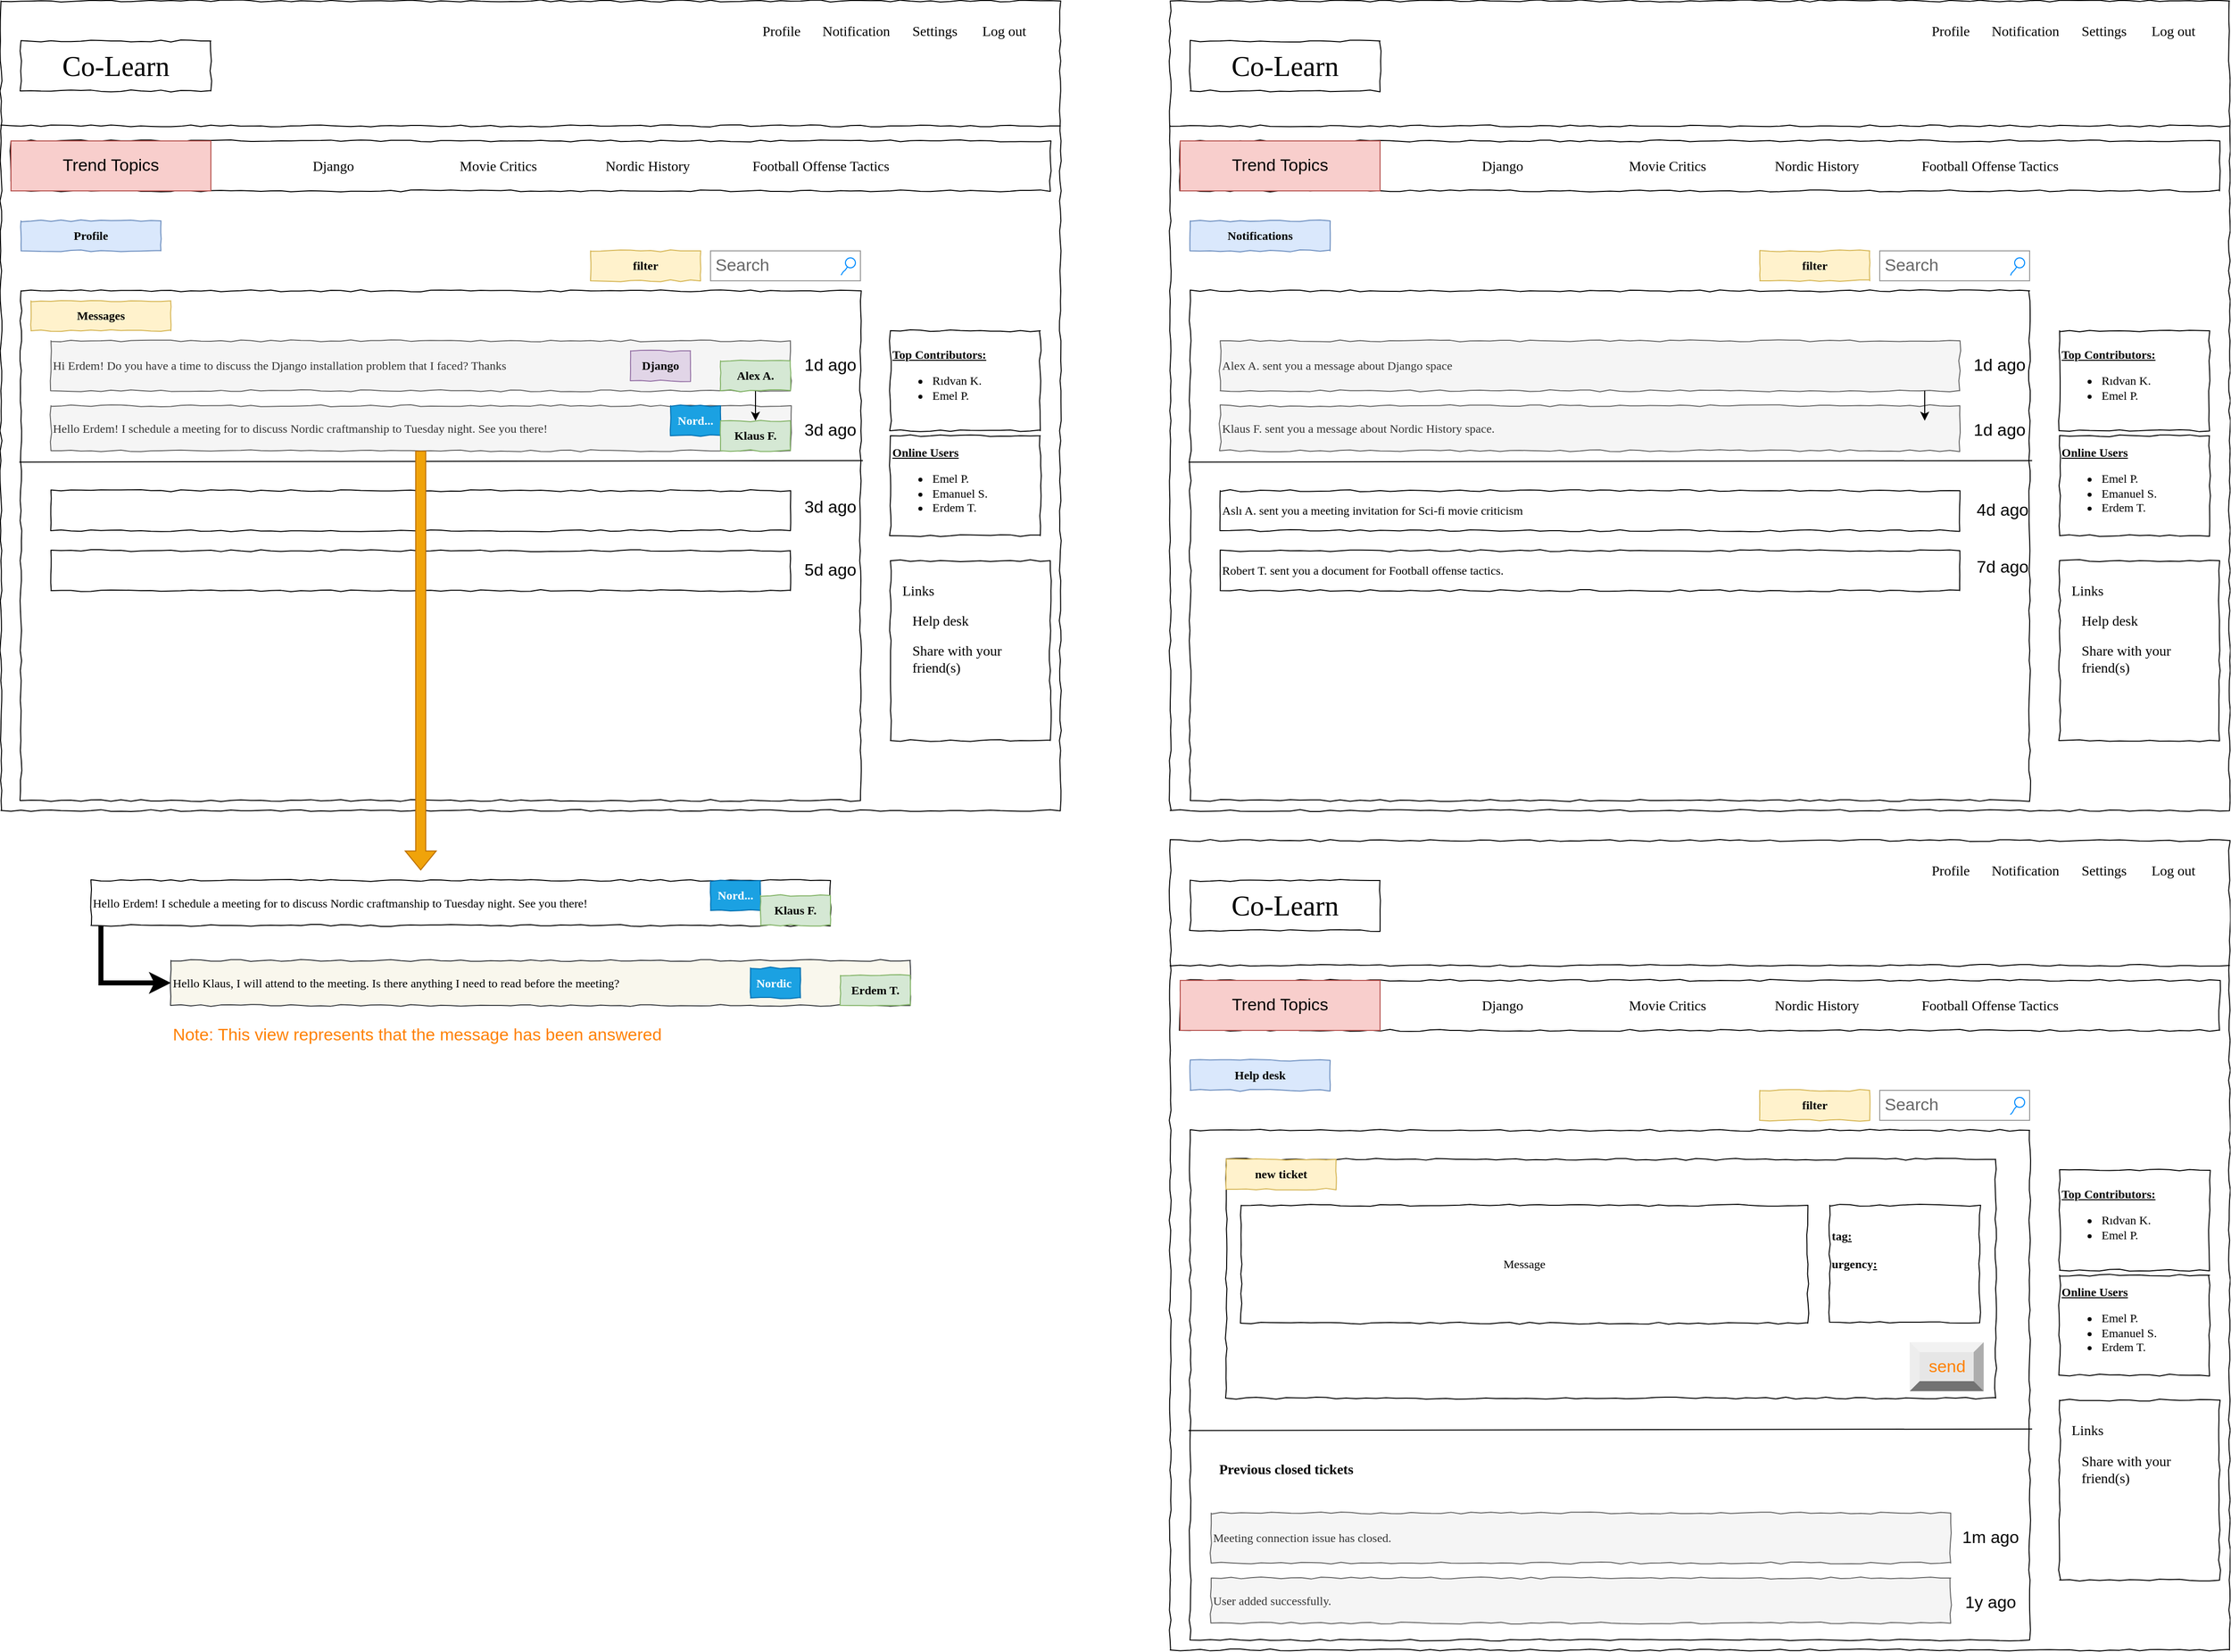 <mxfile version="17.4.0" type="device"><diagram name="Page-1" id="03018318-947c-dd8e-b7a3-06fadd420f32"><mxGraphModel dx="2420" dy="1510" grid="0" gridSize="10" guides="1" tooltips="1" connect="1" arrows="1" fold="1" page="0" pageScale="1" pageWidth="1100" pageHeight="850" background="#ffffff" math="0" shadow="0"><root><mxCell id="0"/><mxCell id="1" parent="0"/><mxCell id="yVCVL5Ii4NJ8LVNLIsEK-77" value="" style="whiteSpace=wrap;html=1;rounded=0;shadow=0;labelBackgroundColor=none;strokeColor=#000000;strokeWidth=1;fillColor=none;fontFamily=Verdana;fontSize=12;fontColor=#000000;align=center;comic=1;" vertex="1" parent="1"><mxGeometry x="1190" y="860" width="1060" height="810" as="geometry"/></mxCell><mxCell id="yVCVL5Ii4NJ8LVNLIsEK-90" value="&lt;div style=&quot;text-align: justify&quot;&gt;&lt;br&gt;&lt;/div&gt;" style="whiteSpace=wrap;html=1;rounded=0;shadow=0;labelBackgroundColor=none;strokeWidth=1;fillColor=none;fontFamily=Verdana;fontSize=12;align=center;verticalAlign=top;spacing=10;comic=1;" vertex="1" parent="1"><mxGeometry x="1210" y="1150" width="840" height="510" as="geometry"/></mxCell><mxCell id="yVCVL5Ii4NJ8LVNLIsEK-111" value="" style="whiteSpace=wrap;html=1;rounded=0;shadow=0;labelBackgroundColor=none;strokeWidth=1;fillColor=none;fontFamily=Verdana;fontSize=12;align=center;comic=1;" vertex="1" parent="1"><mxGeometry x="1246" y="1179" width="770" height="239" as="geometry"/></mxCell><mxCell id="677b7b8949515195-1" value="" style="whiteSpace=wrap;html=1;rounded=0;shadow=0;labelBackgroundColor=none;strokeColor=#000000;strokeWidth=1;fillColor=none;fontFamily=Verdana;fontSize=12;fontColor=#000000;align=center;comic=1;" parent="1" vertex="1"><mxGeometry x="20" y="20" width="1060" height="810" as="geometry"/></mxCell><mxCell id="677b7b8949515195-2" value="Co-Learn" style="whiteSpace=wrap;html=1;rounded=0;shadow=0;labelBackgroundColor=none;strokeWidth=1;fontFamily=Verdana;fontSize=28;align=center;comic=1;" parent="1" vertex="1"><mxGeometry x="40" y="60" width="190" height="50" as="geometry"/></mxCell><mxCell id="677b7b8949515195-3" value="Search" style="strokeWidth=1;shadow=0;dashed=0;align=center;html=1;shape=mxgraph.mockup.forms.searchBox;strokeColor=#999999;mainText=;strokeColor2=#008cff;fontColor=#666666;fontSize=17;align=left;spacingLeft=3;rounded=0;labelBackgroundColor=none;comic=1;" parent="1" vertex="1"><mxGeometry x="730" y="270" width="150" height="30" as="geometry"/></mxCell><mxCell id="677b7b8949515195-4" value="Profile" style="text;html=1;points=[];align=left;verticalAlign=top;spacingTop=-4;fontSize=14;fontFamily=Verdana" parent="1" vertex="1"><mxGeometry x="780" y="40" width="60" height="20" as="geometry"/></mxCell><mxCell id="677b7b8949515195-5" value="Notification" style="text;html=1;points=[];align=left;verticalAlign=top;spacingTop=-4;fontSize=14;fontFamily=Verdana" parent="1" vertex="1"><mxGeometry x="840" y="40" width="60" height="20" as="geometry"/></mxCell><mxCell id="677b7b8949515195-6" value="Settings" style="text;html=1;points=[];align=left;verticalAlign=top;spacingTop=-4;fontSize=14;fontFamily=Verdana" parent="1" vertex="1"><mxGeometry x="930" y="40" width="60" height="20" as="geometry"/></mxCell><mxCell id="677b7b8949515195-7" value="Log out" style="text;html=1;points=[];align=left;verticalAlign=top;spacingTop=-4;fontSize=14;fontFamily=Verdana" parent="1" vertex="1"><mxGeometry x="1000" y="40" width="60" height="20" as="geometry"/></mxCell><mxCell id="677b7b8949515195-9" value="" style="line;strokeWidth=1;html=1;rounded=0;shadow=0;labelBackgroundColor=none;fillColor=none;fontFamily=Verdana;fontSize=14;fontColor=#000000;align=center;comic=1;" parent="1" vertex="1"><mxGeometry x="20" y="140" width="1060" height="10" as="geometry"/></mxCell><mxCell id="677b7b8949515195-10" value="" style="whiteSpace=wrap;html=1;rounded=0;shadow=0;labelBackgroundColor=none;strokeWidth=1;fillColor=none;fontFamily=Verdana;fontSize=12;align=center;comic=1;" parent="1" vertex="1"><mxGeometry x="30" y="160" width="1040" height="50" as="geometry"/></mxCell><mxCell id="677b7b8949515195-11" value="Django" style="text;html=1;points=[];align=left;verticalAlign=top;spacingTop=-4;fontSize=14;fontFamily=Verdana" parent="1" vertex="1"><mxGeometry x="330" y="175" width="60" height="20" as="geometry"/></mxCell><mxCell id="677b7b8949515195-12" value="Movie Critics" style="text;html=1;points=[];align=left;verticalAlign=top;spacingTop=-4;fontSize=14;fontFamily=Verdana" parent="1" vertex="1"><mxGeometry x="477" y="175" width="60" height="20" as="geometry"/></mxCell><mxCell id="677b7b8949515195-13" value="Nordic History" style="text;html=1;points=[];align=left;verticalAlign=top;spacingTop=-4;fontSize=14;fontFamily=Verdana" parent="1" vertex="1"><mxGeometry x="623" y="175" width="60" height="20" as="geometry"/></mxCell><mxCell id="677b7b8949515195-14" value="Football Offense Tactics" style="text;html=1;points=[];align=left;verticalAlign=top;spacingTop=-4;fontSize=14;fontFamily=Verdana" parent="1" vertex="1"><mxGeometry x="770" y="175" width="60" height="20" as="geometry"/></mxCell><mxCell id="677b7b8949515195-15" value="&lt;div style=&quot;text-align: justify&quot;&gt;&lt;br&gt;&lt;/div&gt;" style="whiteSpace=wrap;html=1;rounded=0;shadow=0;labelBackgroundColor=none;strokeWidth=1;fillColor=none;fontFamily=Verdana;fontSize=12;align=center;verticalAlign=top;spacing=10;comic=1;" parent="1" vertex="1"><mxGeometry x="40" y="310" width="840" height="510" as="geometry"/></mxCell><mxCell id="677b7b8949515195-25" value="&lt;b style=&quot;text-decoration: underline&quot;&gt;Top Contributors:&lt;/b&gt;&lt;br&gt;&lt;ul&gt;&lt;li&gt;Rıdvan K.&lt;/li&gt;&lt;li&gt;Emel P.&lt;/li&gt;&lt;/ul&gt;" style="whiteSpace=wrap;html=1;rounded=0;shadow=0;labelBackgroundColor=none;strokeWidth=1;fillColor=none;fontFamily=Verdana;fontSize=12;align=left;comic=1;" parent="1" vertex="1"><mxGeometry x="910" y="350" width="150" height="100" as="geometry"/></mxCell><mxCell id="677b7b8949515195-26" value="" style="whiteSpace=wrap;html=1;rounded=0;shadow=0;labelBackgroundColor=none;strokeWidth=1;fillColor=none;fontFamily=Verdana;fontSize=12;align=center;comic=1;" parent="1" vertex="1"><mxGeometry x="910" y="580" width="160" height="180" as="geometry"/></mxCell><mxCell id="677b7b8949515195-42" value="Links" style="text;html=1;points=[];align=left;verticalAlign=top;spacingTop=-4;fontSize=14;fontFamily=Verdana" parent="1" vertex="1"><mxGeometry x="920" y="600" width="100" height="20" as="geometry"/></mxCell><mxCell id="yVCVL5Ii4NJ8LVNLIsEK-2" value="&lt;font style=&quot;font-size: 17px&quot;&gt;Trend Topics&lt;/font&gt;" style="rounded=0;whiteSpace=wrap;html=1;fillColor=#f8cecc;strokeColor=#b85450;" vertex="1" parent="1"><mxGeometry x="30" y="160" width="200" height="50" as="geometry"/></mxCell><mxCell id="yVCVL5Ii4NJ8LVNLIsEK-3" value="&lt;b&gt;Profile&lt;/b&gt;" style="whiteSpace=wrap;html=1;rounded=0;shadow=0;labelBackgroundColor=none;strokeWidth=1;fillColor=#dae8fc;fontFamily=Verdana;fontSize=12;align=center;comic=1;strokeColor=#6c8ebf;" vertex="1" parent="1"><mxGeometry x="40" y="240" width="140" height="30" as="geometry"/></mxCell><mxCell id="yVCVL5Ii4NJ8LVNLIsEK-4" value="Hi Erdem! Do you have a time to discuss the Django installation problem that I faced? Thanks&lt;br&gt;" style="whiteSpace=wrap;html=1;rounded=0;shadow=0;labelBackgroundColor=none;strokeWidth=1;fillColor=#f5f5f5;fontFamily=Verdana;fontSize=12;align=left;comic=1;fontColor=#333333;strokeColor=#666666;" vertex="1" parent="1"><mxGeometry x="70" y="360" width="740" height="50" as="geometry"/></mxCell><mxCell id="yVCVL5Ii4NJ8LVNLIsEK-5" value="&lt;b&gt;Messages&lt;/b&gt;" style="whiteSpace=wrap;html=1;rounded=0;shadow=0;labelBackgroundColor=none;strokeWidth=1;fillColor=#fff2cc;fontFamily=Verdana;fontSize=12;align=center;comic=1;strokeColor=#d6b656;" vertex="1" parent="1"><mxGeometry x="50" y="320" width="140" height="30" as="geometry"/></mxCell><mxCell id="yVCVL5Ii4NJ8LVNLIsEK-6" value="Hello Erdem! I schedule a meeting for to discuss Nordic craftmanship to Tuesday night. See you there!&amp;nbsp;" style="whiteSpace=wrap;html=1;rounded=0;shadow=0;labelBackgroundColor=none;strokeWidth=1;fillColor=#f5f5f5;fontFamily=Verdana;fontSize=12;align=left;comic=1;fontColor=#333333;strokeColor=#666666;" vertex="1" parent="1"><mxGeometry x="70" y="425" width="740" height="45" as="geometry"/></mxCell><mxCell id="yVCVL5Ii4NJ8LVNLIsEK-7" value="..." style="whiteSpace=wrap;html=1;rounded=0;shadow=0;labelBackgroundColor=none;strokeWidth=1;fontFamily=Verdana;fontSize=12;align=center;comic=1;fontStyle=1" vertex="1" parent="1"><mxGeometry x="70" y="510" width="740" height="40" as="geometry"/></mxCell><mxCell id="yVCVL5Ii4NJ8LVNLIsEK-8" value="" style="endArrow=none;html=1;rounded=0;fontSize=17;exitX=-0.002;exitY=0.336;exitDx=0;exitDy=0;exitPerimeter=0;entryX=1.003;entryY=0.333;entryDx=0;entryDy=0;entryPerimeter=0;" edge="1" parent="1" source="677b7b8949515195-15" target="677b7b8949515195-15"><mxGeometry width="50" height="50" relative="1" as="geometry"><mxPoint x="550" y="490" as="sourcePoint"/><mxPoint x="600" y="440" as="targetPoint"/></mxGeometry></mxCell><mxCell id="yVCVL5Ii4NJ8LVNLIsEK-9" value="&lt;b&gt;Django&lt;/b&gt;" style="whiteSpace=wrap;html=1;rounded=0;shadow=0;labelBackgroundColor=none;strokeWidth=1;fillColor=#e1d5e7;fontFamily=Verdana;fontSize=12;align=center;comic=1;strokeColor=#9673a6;" vertex="1" parent="1"><mxGeometry x="650" y="370" width="60" height="30" as="geometry"/></mxCell><mxCell id="yVCVL5Ii4NJ8LVNLIsEK-16" value="" style="edgeStyle=orthogonalEdgeStyle;rounded=0;orthogonalLoop=1;jettySize=auto;html=1;fontSize=17;" edge="1" parent="1" source="yVCVL5Ii4NJ8LVNLIsEK-10" target="yVCVL5Ii4NJ8LVNLIsEK-15"><mxGeometry relative="1" as="geometry"/></mxCell><mxCell id="yVCVL5Ii4NJ8LVNLIsEK-10" value="&lt;b&gt;Alex A.&lt;/b&gt;" style="whiteSpace=wrap;html=1;rounded=0;shadow=0;labelBackgroundColor=none;strokeWidth=1;fillColor=#d5e8d4;fontFamily=Verdana;fontSize=12;align=center;comic=1;strokeColor=#82b366;" vertex="1" parent="1"><mxGeometry x="740" y="380" width="70" height="30" as="geometry"/></mxCell><mxCell id="yVCVL5Ii4NJ8LVNLIsEK-11" value="1d ago" style="text;html=1;strokeColor=none;fillColor=none;align=center;verticalAlign=middle;whiteSpace=wrap;rounded=0;fontSize=17;" vertex="1" parent="1"><mxGeometry x="820" y="370" width="60" height="30" as="geometry"/></mxCell><mxCell id="yVCVL5Ii4NJ8LVNLIsEK-12" value="3d ago" style="text;html=1;strokeColor=none;fillColor=none;align=center;verticalAlign=middle;whiteSpace=wrap;rounded=0;fontSize=17;" vertex="1" parent="1"><mxGeometry x="820" y="435" width="60" height="30" as="geometry"/></mxCell><mxCell id="yVCVL5Ii4NJ8LVNLIsEK-13" value="&lt;b&gt;filter&lt;/b&gt;" style="whiteSpace=wrap;html=1;rounded=0;shadow=0;labelBackgroundColor=none;strokeWidth=1;fillColor=#fff2cc;fontFamily=Verdana;fontSize=12;align=center;comic=1;strokeColor=#d6b656;" vertex="1" parent="1"><mxGeometry x="610" y="270" width="110" height="30" as="geometry"/></mxCell><mxCell id="yVCVL5Ii4NJ8LVNLIsEK-14" value="&lt;b&gt;Nord...&lt;/b&gt;" style="whiteSpace=wrap;html=1;rounded=0;shadow=0;labelBackgroundColor=none;strokeWidth=1;fillColor=#1ba1e2;fontFamily=Verdana;fontSize=12;align=center;comic=1;strokeColor=#006EAF;fontColor=#ffffff;" vertex="1" parent="1"><mxGeometry x="690" y="425" width="50" height="30" as="geometry"/></mxCell><mxCell id="yVCVL5Ii4NJ8LVNLIsEK-15" value="&lt;b&gt;Klaus F.&lt;/b&gt;" style="whiteSpace=wrap;html=1;rounded=0;shadow=0;labelBackgroundColor=none;strokeWidth=1;fillColor=#d5e8d4;fontFamily=Verdana;fontSize=12;align=center;comic=1;strokeColor=#82b366;" vertex="1" parent="1"><mxGeometry x="740" y="440" width="70" height="30" as="geometry"/></mxCell><mxCell id="yVCVL5Ii4NJ8LVNLIsEK-17" value="..." style="whiteSpace=wrap;html=1;rounded=0;shadow=0;labelBackgroundColor=none;strokeWidth=1;fontFamily=Verdana;fontSize=12;align=center;comic=1;fontStyle=1" vertex="1" parent="1"><mxGeometry x="70" y="570" width="740" height="40" as="geometry"/></mxCell><mxCell id="yVCVL5Ii4NJ8LVNLIsEK-20" value="&lt;b&gt;&lt;u&gt;Online Users&lt;/u&gt;&lt;/b&gt;&lt;br&gt;&lt;ul&gt;&lt;li&gt;Emel P.&lt;/li&gt;&lt;li&gt;Emanuel S.&lt;br&gt;&lt;/li&gt;&lt;li&gt;Erdem T.&lt;/li&gt;&lt;/ul&gt;" style="whiteSpace=wrap;html=1;rounded=0;shadow=0;labelBackgroundColor=none;strokeWidth=1;fillColor=none;fontFamily=Verdana;fontSize=12;align=left;comic=1;" vertex="1" parent="1"><mxGeometry x="910" y="455" width="150" height="100" as="geometry"/></mxCell><mxCell id="yVCVL5Ii4NJ8LVNLIsEK-22" value="Help desk" style="text;html=1;points=[];align=left;verticalAlign=top;spacingTop=-4;fontSize=14;fontFamily=Verdana" vertex="1" parent="1"><mxGeometry x="930" y="630" width="100" height="20" as="geometry"/></mxCell><mxCell id="yVCVL5Ii4NJ8LVNLIsEK-23" value="Share with your &lt;br&gt;friend(s)" style="text;html=1;points=[];align=left;verticalAlign=top;spacingTop=-4;fontSize=14;fontFamily=Verdana" vertex="1" parent="1"><mxGeometry x="930" y="660" width="100" height="50" as="geometry"/></mxCell><mxCell id="yVCVL5Ii4NJ8LVNLIsEK-24" value="" style="shape=flexArrow;endArrow=classic;html=1;rounded=0;fontSize=17;fillColor=#f0a30a;strokeColor=#BD7000;" edge="1" parent="1" source="yVCVL5Ii4NJ8LVNLIsEK-6"><mxGeometry width="50" height="50" relative="1" as="geometry"><mxPoint x="550" y="640" as="sourcePoint"/><mxPoint x="440" y="890" as="targetPoint"/></mxGeometry></mxCell><mxCell id="yVCVL5Ii4NJ8LVNLIsEK-31" style="edgeStyle=orthogonalEdgeStyle;rounded=0;orthogonalLoop=1;jettySize=auto;html=1;entryX=0;entryY=0.5;entryDx=0;entryDy=0;fontSize=17;strokeWidth=5;" edge="1" parent="1" source="yVCVL5Ii4NJ8LVNLIsEK-25" target="yVCVL5Ii4NJ8LVNLIsEK-28"><mxGeometry relative="1" as="geometry"><Array as="points"><mxPoint x="120" y="1002"/></Array></mxGeometry></mxCell><mxCell id="yVCVL5Ii4NJ8LVNLIsEK-25" value="Hello Erdem! I schedule a meeting for to discuss Nordic craftmanship to Tuesday night. See you there!&amp;nbsp;" style="whiteSpace=wrap;html=1;rounded=0;shadow=0;labelBackgroundColor=none;strokeWidth=1;fontFamily=Verdana;fontSize=12;align=left;comic=1;" vertex="1" parent="1"><mxGeometry x="110" y="900" width="740" height="45" as="geometry"/></mxCell><mxCell id="yVCVL5Ii4NJ8LVNLIsEK-26" value="&lt;b&gt;Nord...&lt;/b&gt;" style="whiteSpace=wrap;html=1;rounded=0;shadow=0;labelBackgroundColor=none;strokeWidth=1;fillColor=#1ba1e2;fontFamily=Verdana;fontSize=12;align=center;comic=1;strokeColor=#006EAF;fontColor=#ffffff;" vertex="1" parent="1"><mxGeometry x="730" y="900" width="50" height="30" as="geometry"/></mxCell><mxCell id="yVCVL5Ii4NJ8LVNLIsEK-27" value="&lt;b&gt;Klaus F.&lt;/b&gt;" style="whiteSpace=wrap;html=1;rounded=0;shadow=0;labelBackgroundColor=none;strokeWidth=1;fillColor=#d5e8d4;fontFamily=Verdana;fontSize=12;align=center;comic=1;strokeColor=#82b366;" vertex="1" parent="1"><mxGeometry x="780" y="915" width="70" height="30" as="geometry"/></mxCell><mxCell id="yVCVL5Ii4NJ8LVNLIsEK-28" value="Hello Klaus, I will attend to the meeting. Is there anything I need to read before the meeting?" style="whiteSpace=wrap;html=1;rounded=0;shadow=0;labelBackgroundColor=none;strokeWidth=1;fontFamily=Verdana;fontSize=12;align=left;comic=1;fillColor=#f9f7ed;strokeColor=#36393d;" vertex="1" parent="1"><mxGeometry x="190" y="980" width="740" height="45" as="geometry"/></mxCell><mxCell id="yVCVL5Ii4NJ8LVNLIsEK-29" value="&lt;b&gt;Nordic&amp;nbsp;&lt;/b&gt;" style="whiteSpace=wrap;html=1;rounded=0;shadow=0;labelBackgroundColor=none;strokeWidth=1;fillColor=#1ba1e2;fontFamily=Verdana;fontSize=12;align=center;comic=1;strokeColor=#006EAF;fontColor=#ffffff;" vertex="1" parent="1"><mxGeometry x="770" y="987.5" width="50" height="30" as="geometry"/></mxCell><mxCell id="yVCVL5Ii4NJ8LVNLIsEK-30" value="&lt;b&gt;Erdem T.&lt;/b&gt;" style="whiteSpace=wrap;html=1;rounded=0;shadow=0;labelBackgroundColor=none;strokeWidth=1;fillColor=#d5e8d4;fontFamily=Verdana;fontSize=12;align=center;comic=1;strokeColor=#82b366;" vertex="1" parent="1"><mxGeometry x="860" y="995" width="70" height="30" as="geometry"/></mxCell><mxCell id="yVCVL5Ii4NJ8LVNLIsEK-33" value="&lt;font color=&quot;#ff8000&quot;&gt;Note: This view represents that the message has been answered&lt;/font&gt;" style="text;html=1;strokeColor=none;fillColor=none;align=left;verticalAlign=middle;whiteSpace=wrap;rounded=0;fontSize=17;" vertex="1" parent="1"><mxGeometry x="190" y="1040" width="590" height="30" as="geometry"/></mxCell><mxCell id="yVCVL5Ii4NJ8LVNLIsEK-34" style="edgeStyle=orthogonalEdgeStyle;rounded=0;orthogonalLoop=1;jettySize=auto;html=1;exitX=0.5;exitY=1;exitDx=0;exitDy=0;fontSize=17;fontColor=#FF8000;strokeWidth=6;" edge="1" parent="1" source="677b7b8949515195-15" target="677b7b8949515195-15"><mxGeometry relative="1" as="geometry"/></mxCell><mxCell id="yVCVL5Ii4NJ8LVNLIsEK-36" value="" style="whiteSpace=wrap;html=1;rounded=0;shadow=0;labelBackgroundColor=none;strokeColor=#000000;strokeWidth=1;fillColor=none;fontFamily=Verdana;fontSize=12;fontColor=#000000;align=center;comic=1;" vertex="1" parent="1"><mxGeometry x="1190" y="20" width="1060" height="810" as="geometry"/></mxCell><mxCell id="yVCVL5Ii4NJ8LVNLIsEK-37" value="Co-Learn" style="whiteSpace=wrap;html=1;rounded=0;shadow=0;labelBackgroundColor=none;strokeWidth=1;fontFamily=Verdana;fontSize=28;align=center;comic=1;" vertex="1" parent="1"><mxGeometry x="1210" y="60" width="190" height="50" as="geometry"/></mxCell><mxCell id="yVCVL5Ii4NJ8LVNLIsEK-38" value="Search" style="strokeWidth=1;shadow=0;dashed=0;align=center;html=1;shape=mxgraph.mockup.forms.searchBox;strokeColor=#999999;mainText=;strokeColor2=#008cff;fontColor=#666666;fontSize=17;align=left;spacingLeft=3;rounded=0;labelBackgroundColor=none;comic=1;" vertex="1" parent="1"><mxGeometry x="1900" y="270" width="150" height="30" as="geometry"/></mxCell><mxCell id="yVCVL5Ii4NJ8LVNLIsEK-39" value="Profile" style="text;html=1;points=[];align=left;verticalAlign=top;spacingTop=-4;fontSize=14;fontFamily=Verdana" vertex="1" parent="1"><mxGeometry x="1950" y="40" width="60" height="20" as="geometry"/></mxCell><mxCell id="yVCVL5Ii4NJ8LVNLIsEK-40" value="Notification" style="text;html=1;points=[];align=left;verticalAlign=top;spacingTop=-4;fontSize=14;fontFamily=Verdana" vertex="1" parent="1"><mxGeometry x="2010" y="40" width="60" height="20" as="geometry"/></mxCell><mxCell id="yVCVL5Ii4NJ8LVNLIsEK-41" value="Settings" style="text;html=1;points=[];align=left;verticalAlign=top;spacingTop=-4;fontSize=14;fontFamily=Verdana" vertex="1" parent="1"><mxGeometry x="2100" y="40" width="60" height="20" as="geometry"/></mxCell><mxCell id="yVCVL5Ii4NJ8LVNLIsEK-42" value="Log out" style="text;html=1;points=[];align=left;verticalAlign=top;spacingTop=-4;fontSize=14;fontFamily=Verdana" vertex="1" parent="1"><mxGeometry x="2170" y="40" width="60" height="20" as="geometry"/></mxCell><mxCell id="yVCVL5Ii4NJ8LVNLIsEK-43" value="" style="line;strokeWidth=1;html=1;rounded=0;shadow=0;labelBackgroundColor=none;fillColor=none;fontFamily=Verdana;fontSize=14;fontColor=#000000;align=center;comic=1;" vertex="1" parent="1"><mxGeometry x="1190" y="140" width="1060" height="10" as="geometry"/></mxCell><mxCell id="yVCVL5Ii4NJ8LVNLIsEK-44" value="" style="whiteSpace=wrap;html=1;rounded=0;shadow=0;labelBackgroundColor=none;strokeWidth=1;fillColor=none;fontFamily=Verdana;fontSize=12;align=center;comic=1;" vertex="1" parent="1"><mxGeometry x="1200" y="160" width="1040" height="50" as="geometry"/></mxCell><mxCell id="yVCVL5Ii4NJ8LVNLIsEK-45" value="Django" style="text;html=1;points=[];align=left;verticalAlign=top;spacingTop=-4;fontSize=14;fontFamily=Verdana" vertex="1" parent="1"><mxGeometry x="1500" y="175" width="60" height="20" as="geometry"/></mxCell><mxCell id="yVCVL5Ii4NJ8LVNLIsEK-46" value="Movie Critics" style="text;html=1;points=[];align=left;verticalAlign=top;spacingTop=-4;fontSize=14;fontFamily=Verdana" vertex="1" parent="1"><mxGeometry x="1647" y="175" width="60" height="20" as="geometry"/></mxCell><mxCell id="yVCVL5Ii4NJ8LVNLIsEK-47" value="Nordic History" style="text;html=1;points=[];align=left;verticalAlign=top;spacingTop=-4;fontSize=14;fontFamily=Verdana" vertex="1" parent="1"><mxGeometry x="1793" y="175" width="60" height="20" as="geometry"/></mxCell><mxCell id="yVCVL5Ii4NJ8LVNLIsEK-48" value="Football Offense Tactics" style="text;html=1;points=[];align=left;verticalAlign=top;spacingTop=-4;fontSize=14;fontFamily=Verdana" vertex="1" parent="1"><mxGeometry x="1940" y="175" width="60" height="20" as="geometry"/></mxCell><mxCell id="yVCVL5Ii4NJ8LVNLIsEK-49" value="&lt;div style=&quot;text-align: justify&quot;&gt;&lt;br&gt;&lt;/div&gt;" style="whiteSpace=wrap;html=1;rounded=0;shadow=0;labelBackgroundColor=none;strokeWidth=1;fillColor=none;fontFamily=Verdana;fontSize=12;align=center;verticalAlign=top;spacing=10;comic=1;" vertex="1" parent="1"><mxGeometry x="1210" y="310" width="840" height="510" as="geometry"/></mxCell><mxCell id="yVCVL5Ii4NJ8LVNLIsEK-50" value="&lt;b style=&quot;text-decoration: underline&quot;&gt;Top Contributors:&lt;/b&gt;&lt;br&gt;&lt;ul&gt;&lt;li&gt;Rıdvan K.&lt;/li&gt;&lt;li&gt;Emel P.&lt;/li&gt;&lt;/ul&gt;" style="whiteSpace=wrap;html=1;rounded=0;shadow=0;labelBackgroundColor=none;strokeWidth=1;fillColor=none;fontFamily=Verdana;fontSize=12;align=left;comic=1;" vertex="1" parent="1"><mxGeometry x="2080" y="350" width="150" height="100" as="geometry"/></mxCell><mxCell id="yVCVL5Ii4NJ8LVNLIsEK-51" value="" style="whiteSpace=wrap;html=1;rounded=0;shadow=0;labelBackgroundColor=none;strokeWidth=1;fillColor=none;fontFamily=Verdana;fontSize=12;align=center;comic=1;" vertex="1" parent="1"><mxGeometry x="2080" y="580" width="160" height="180" as="geometry"/></mxCell><mxCell id="yVCVL5Ii4NJ8LVNLIsEK-52" value="Links" style="text;html=1;points=[];align=left;verticalAlign=top;spacingTop=-4;fontSize=14;fontFamily=Verdana" vertex="1" parent="1"><mxGeometry x="2090" y="600" width="100" height="20" as="geometry"/></mxCell><mxCell id="yVCVL5Ii4NJ8LVNLIsEK-53" value="&lt;font style=&quot;font-size: 17px&quot;&gt;Trend Topics&lt;/font&gt;" style="rounded=0;whiteSpace=wrap;html=1;fillColor=#f8cecc;strokeColor=#b85450;" vertex="1" parent="1"><mxGeometry x="1200" y="160" width="200" height="50" as="geometry"/></mxCell><mxCell id="yVCVL5Ii4NJ8LVNLIsEK-54" value="&lt;b&gt;Notifications&lt;/b&gt;" style="whiteSpace=wrap;html=1;rounded=0;shadow=0;labelBackgroundColor=none;strokeWidth=1;fillColor=#dae8fc;fontFamily=Verdana;fontSize=12;align=center;comic=1;strokeColor=#6c8ebf;" vertex="1" parent="1"><mxGeometry x="1210" y="240" width="140" height="30" as="geometry"/></mxCell><mxCell id="yVCVL5Ii4NJ8LVNLIsEK-55" value="Alex A. sent you a message about Django space" style="whiteSpace=wrap;html=1;rounded=0;shadow=0;labelBackgroundColor=none;strokeWidth=1;fillColor=#f5f5f5;fontFamily=Verdana;fontSize=12;align=left;comic=1;fontColor=#333333;strokeColor=#666666;" vertex="1" parent="1"><mxGeometry x="1240" y="360" width="740" height="50" as="geometry"/></mxCell><mxCell id="yVCVL5Ii4NJ8LVNLIsEK-57" value="Klaus F. sent you a message about Nordic History space." style="whiteSpace=wrap;html=1;rounded=0;shadow=0;labelBackgroundColor=none;strokeWidth=1;fillColor=#f5f5f5;fontFamily=Verdana;fontSize=12;align=left;comic=1;fontColor=#333333;strokeColor=#666666;" vertex="1" parent="1"><mxGeometry x="1240" y="425" width="740" height="45" as="geometry"/></mxCell><mxCell id="yVCVL5Ii4NJ8LVNLIsEK-58" value="&lt;span style=&quot;font-weight: normal&quot;&gt;Aslı A. sent you a meeting invitation for Sci-fi movie criticism&amp;nbsp;&lt;/span&gt;" style="whiteSpace=wrap;html=1;rounded=0;shadow=0;labelBackgroundColor=none;strokeWidth=1;fontFamily=Verdana;fontSize=12;align=left;comic=1;fontStyle=1" vertex="1" parent="1"><mxGeometry x="1240" y="510" width="740" height="40" as="geometry"/></mxCell><mxCell id="yVCVL5Ii4NJ8LVNLIsEK-59" value="" style="endArrow=none;html=1;rounded=0;fontSize=17;exitX=-0.002;exitY=0.336;exitDx=0;exitDy=0;exitPerimeter=0;entryX=1.003;entryY=0.333;entryDx=0;entryDy=0;entryPerimeter=0;" edge="1" parent="1" source="yVCVL5Ii4NJ8LVNLIsEK-49" target="yVCVL5Ii4NJ8LVNLIsEK-49"><mxGeometry width="50" height="50" relative="1" as="geometry"><mxPoint x="1720" y="490" as="sourcePoint"/><mxPoint x="1770" y="440" as="targetPoint"/></mxGeometry></mxCell><mxCell id="yVCVL5Ii4NJ8LVNLIsEK-61" value="" style="edgeStyle=orthogonalEdgeStyle;rounded=0;orthogonalLoop=1;jettySize=auto;html=1;fontSize=17;" edge="1" parent="1"><mxGeometry relative="1" as="geometry"><mxPoint x="1945.0" y="410" as="sourcePoint"/><mxPoint x="1945.0" y="440" as="targetPoint"/></mxGeometry></mxCell><mxCell id="yVCVL5Ii4NJ8LVNLIsEK-63" value="1d ago" style="text;html=1;strokeColor=none;fillColor=none;align=center;verticalAlign=middle;whiteSpace=wrap;rounded=0;fontSize=17;" vertex="1" parent="1"><mxGeometry x="1990" y="370" width="60" height="30" as="geometry"/></mxCell><mxCell id="yVCVL5Ii4NJ8LVNLIsEK-64" value="1d ago" style="text;html=1;strokeColor=none;fillColor=none;align=center;verticalAlign=middle;whiteSpace=wrap;rounded=0;fontSize=17;" vertex="1" parent="1"><mxGeometry x="1990" y="435" width="60" height="30" as="geometry"/></mxCell><mxCell id="yVCVL5Ii4NJ8LVNLIsEK-65" value="&lt;b&gt;filter&lt;/b&gt;" style="whiteSpace=wrap;html=1;rounded=0;shadow=0;labelBackgroundColor=none;strokeWidth=1;fillColor=#fff2cc;fontFamily=Verdana;fontSize=12;align=center;comic=1;strokeColor=#d6b656;" vertex="1" parent="1"><mxGeometry x="1780" y="270" width="110" height="30" as="geometry"/></mxCell><mxCell id="yVCVL5Ii4NJ8LVNLIsEK-68" value="&lt;span style=&quot;font-weight: normal&quot;&gt;Robert T. sent you a document for Football offense tactics.&lt;/span&gt;" style="whiteSpace=wrap;html=1;rounded=0;shadow=0;labelBackgroundColor=none;strokeWidth=1;fontFamily=Verdana;fontSize=12;align=left;comic=1;fontStyle=1" vertex="1" parent="1"><mxGeometry x="1240" y="570" width="740" height="40" as="geometry"/></mxCell><mxCell id="yVCVL5Ii4NJ8LVNLIsEK-69" value="&lt;b&gt;&lt;u&gt;Online Users&lt;/u&gt;&lt;/b&gt;&lt;br&gt;&lt;ul&gt;&lt;li&gt;Emel P.&lt;/li&gt;&lt;li&gt;Emanuel S.&lt;br&gt;&lt;/li&gt;&lt;li&gt;Erdem T.&lt;/li&gt;&lt;/ul&gt;" style="whiteSpace=wrap;html=1;rounded=0;shadow=0;labelBackgroundColor=none;strokeWidth=1;fillColor=none;fontFamily=Verdana;fontSize=12;align=left;comic=1;" vertex="1" parent="1"><mxGeometry x="2080" y="455" width="150" height="100" as="geometry"/></mxCell><mxCell id="yVCVL5Ii4NJ8LVNLIsEK-70" value="Help desk" style="text;html=1;points=[];align=left;verticalAlign=top;spacingTop=-4;fontSize=14;fontFamily=Verdana" vertex="1" parent="1"><mxGeometry x="2100" y="630" width="100" height="20" as="geometry"/></mxCell><mxCell id="yVCVL5Ii4NJ8LVNLIsEK-71" value="Share with your &lt;br&gt;friend(s)" style="text;html=1;points=[];align=left;verticalAlign=top;spacingTop=-4;fontSize=14;fontFamily=Verdana" vertex="1" parent="1"><mxGeometry x="2100" y="660" width="100" height="50" as="geometry"/></mxCell><mxCell id="yVCVL5Ii4NJ8LVNLIsEK-72" style="edgeStyle=orthogonalEdgeStyle;rounded=0;orthogonalLoop=1;jettySize=auto;html=1;exitX=0.5;exitY=1;exitDx=0;exitDy=0;fontSize=17;fontColor=#FF8000;strokeWidth=6;" edge="1" parent="1" source="yVCVL5Ii4NJ8LVNLIsEK-49" target="yVCVL5Ii4NJ8LVNLIsEK-49"><mxGeometry relative="1" as="geometry"/></mxCell><mxCell id="yVCVL5Ii4NJ8LVNLIsEK-73" value="4d ago" style="text;html=1;strokeColor=none;fillColor=none;align=center;verticalAlign=middle;whiteSpace=wrap;rounded=0;fontSize=17;" vertex="1" parent="1"><mxGeometry x="1993" y="515" width="60" height="30" as="geometry"/></mxCell><mxCell id="yVCVL5Ii4NJ8LVNLIsEK-74" value="7d ago" style="text;html=1;strokeColor=none;fillColor=none;align=center;verticalAlign=middle;whiteSpace=wrap;rounded=0;fontSize=17;" vertex="1" parent="1"><mxGeometry x="1993" y="572" width="60" height="30" as="geometry"/></mxCell><mxCell id="yVCVL5Ii4NJ8LVNLIsEK-75" value="3d ago" style="text;html=1;strokeColor=none;fillColor=none;align=center;verticalAlign=middle;whiteSpace=wrap;rounded=0;fontSize=17;" vertex="1" parent="1"><mxGeometry x="820" y="512" width="60" height="30" as="geometry"/></mxCell><mxCell id="yVCVL5Ii4NJ8LVNLIsEK-76" value="5d ago" style="text;html=1;strokeColor=none;fillColor=none;align=center;verticalAlign=middle;whiteSpace=wrap;rounded=0;fontSize=17;" vertex="1" parent="1"><mxGeometry x="820" y="575" width="60" height="30" as="geometry"/></mxCell><mxCell id="yVCVL5Ii4NJ8LVNLIsEK-78" value="Co-Learn" style="whiteSpace=wrap;html=1;rounded=0;shadow=0;labelBackgroundColor=none;strokeWidth=1;fontFamily=Verdana;fontSize=28;align=center;comic=1;" vertex="1" parent="1"><mxGeometry x="1210" y="900" width="190" height="50" as="geometry"/></mxCell><mxCell id="yVCVL5Ii4NJ8LVNLIsEK-79" value="Search" style="strokeWidth=1;shadow=0;dashed=0;align=center;html=1;shape=mxgraph.mockup.forms.searchBox;strokeColor=#999999;mainText=;strokeColor2=#008cff;fontColor=#666666;fontSize=17;align=left;spacingLeft=3;rounded=0;labelBackgroundColor=none;comic=1;" vertex="1" parent="1"><mxGeometry x="1900" y="1110" width="150" height="30" as="geometry"/></mxCell><mxCell id="yVCVL5Ii4NJ8LVNLIsEK-80" value="Profile" style="text;html=1;points=[];align=left;verticalAlign=top;spacingTop=-4;fontSize=14;fontFamily=Verdana" vertex="1" parent="1"><mxGeometry x="1950" y="880" width="60" height="20" as="geometry"/></mxCell><mxCell id="yVCVL5Ii4NJ8LVNLIsEK-81" value="Notification" style="text;html=1;points=[];align=left;verticalAlign=top;spacingTop=-4;fontSize=14;fontFamily=Verdana" vertex="1" parent="1"><mxGeometry x="2010" y="880" width="60" height="20" as="geometry"/></mxCell><mxCell id="yVCVL5Ii4NJ8LVNLIsEK-82" value="Settings" style="text;html=1;points=[];align=left;verticalAlign=top;spacingTop=-4;fontSize=14;fontFamily=Verdana" vertex="1" parent="1"><mxGeometry x="2100" y="880" width="60" height="20" as="geometry"/></mxCell><mxCell id="yVCVL5Ii4NJ8LVNLIsEK-83" value="Log out" style="text;html=1;points=[];align=left;verticalAlign=top;spacingTop=-4;fontSize=14;fontFamily=Verdana" vertex="1" parent="1"><mxGeometry x="2170" y="880" width="60" height="20" as="geometry"/></mxCell><mxCell id="yVCVL5Ii4NJ8LVNLIsEK-84" value="" style="line;strokeWidth=1;html=1;rounded=0;shadow=0;labelBackgroundColor=none;fillColor=none;fontFamily=Verdana;fontSize=14;fontColor=#000000;align=center;comic=1;" vertex="1" parent="1"><mxGeometry x="1190" y="980" width="1060" height="10" as="geometry"/></mxCell><mxCell id="yVCVL5Ii4NJ8LVNLIsEK-85" value="" style="whiteSpace=wrap;html=1;rounded=0;shadow=0;labelBackgroundColor=none;strokeWidth=1;fillColor=none;fontFamily=Verdana;fontSize=12;align=center;comic=1;" vertex="1" parent="1"><mxGeometry x="1200" y="1000" width="1040" height="50" as="geometry"/></mxCell><mxCell id="yVCVL5Ii4NJ8LVNLIsEK-86" value="Django" style="text;html=1;points=[];align=left;verticalAlign=top;spacingTop=-4;fontSize=14;fontFamily=Verdana" vertex="1" parent="1"><mxGeometry x="1500" y="1015" width="60" height="20" as="geometry"/></mxCell><mxCell id="yVCVL5Ii4NJ8LVNLIsEK-87" value="Movie Critics" style="text;html=1;points=[];align=left;verticalAlign=top;spacingTop=-4;fontSize=14;fontFamily=Verdana" vertex="1" parent="1"><mxGeometry x="1647" y="1015" width="60" height="20" as="geometry"/></mxCell><mxCell id="yVCVL5Ii4NJ8LVNLIsEK-88" value="Nordic History" style="text;html=1;points=[];align=left;verticalAlign=top;spacingTop=-4;fontSize=14;fontFamily=Verdana" vertex="1" parent="1"><mxGeometry x="1793" y="1015" width="60" height="20" as="geometry"/></mxCell><mxCell id="yVCVL5Ii4NJ8LVNLIsEK-89" value="Football Offense Tactics" style="text;html=1;points=[];align=left;verticalAlign=top;spacingTop=-4;fontSize=14;fontFamily=Verdana" vertex="1" parent="1"><mxGeometry x="1940" y="1015" width="60" height="20" as="geometry"/></mxCell><mxCell id="yVCVL5Ii4NJ8LVNLIsEK-91" value="&lt;b style=&quot;text-decoration: underline&quot;&gt;Top Contributors:&lt;/b&gt;&lt;br&gt;&lt;ul&gt;&lt;li&gt;Rıdvan K.&lt;/li&gt;&lt;li&gt;Emel P.&lt;/li&gt;&lt;/ul&gt;" style="whiteSpace=wrap;html=1;rounded=0;shadow=0;labelBackgroundColor=none;strokeWidth=1;fillColor=none;fontFamily=Verdana;fontSize=12;align=left;comic=1;" vertex="1" parent="1"><mxGeometry x="2080" y="1190" width="150" height="100" as="geometry"/></mxCell><mxCell id="yVCVL5Ii4NJ8LVNLIsEK-92" value="" style="whiteSpace=wrap;html=1;rounded=0;shadow=0;labelBackgroundColor=none;strokeWidth=1;fillColor=none;fontFamily=Verdana;fontSize=12;align=center;comic=1;" vertex="1" parent="1"><mxGeometry x="2080" y="1420" width="160" height="180" as="geometry"/></mxCell><mxCell id="yVCVL5Ii4NJ8LVNLIsEK-93" value="Links" style="text;html=1;points=[];align=left;verticalAlign=top;spacingTop=-4;fontSize=14;fontFamily=Verdana" vertex="1" parent="1"><mxGeometry x="2090" y="1440" width="100" height="20" as="geometry"/></mxCell><mxCell id="yVCVL5Ii4NJ8LVNLIsEK-94" value="&lt;font style=&quot;font-size: 17px&quot;&gt;Trend Topics&lt;/font&gt;" style="rounded=0;whiteSpace=wrap;html=1;fillColor=#f8cecc;strokeColor=#b85450;" vertex="1" parent="1"><mxGeometry x="1200" y="1000" width="200" height="50" as="geometry"/></mxCell><mxCell id="yVCVL5Ii4NJ8LVNLIsEK-95" value="&lt;b&gt;Help desk&lt;/b&gt;" style="whiteSpace=wrap;html=1;rounded=0;shadow=0;labelBackgroundColor=none;strokeWidth=1;fillColor=#dae8fc;fontFamily=Verdana;fontSize=12;align=center;comic=1;strokeColor=#6c8ebf;" vertex="1" parent="1"><mxGeometry x="1210" y="1080" width="140" height="30" as="geometry"/></mxCell><mxCell id="yVCVL5Ii4NJ8LVNLIsEK-96" value="Meeting connection issue has closed." style="whiteSpace=wrap;html=1;rounded=0;shadow=0;labelBackgroundColor=none;strokeWidth=1;fillColor=#f5f5f5;fontFamily=Verdana;fontSize=12;align=left;comic=1;fontColor=#333333;strokeColor=#666666;" vertex="1" parent="1"><mxGeometry x="1231" y="1533" width="740" height="50" as="geometry"/></mxCell><mxCell id="yVCVL5Ii4NJ8LVNLIsEK-97" value="User added successfully.&amp;nbsp;" style="whiteSpace=wrap;html=1;rounded=0;shadow=0;labelBackgroundColor=none;strokeWidth=1;fillColor=#f5f5f5;fontFamily=Verdana;fontSize=12;align=left;comic=1;fontColor=#333333;strokeColor=#666666;" vertex="1" parent="1"><mxGeometry x="1231" y="1598" width="740" height="45" as="geometry"/></mxCell><mxCell id="yVCVL5Ii4NJ8LVNLIsEK-99" value="" style="endArrow=none;html=1;rounded=0;fontSize=17;exitX=-0.002;exitY=0.336;exitDx=0;exitDy=0;exitPerimeter=0;entryX=1.003;entryY=0.333;entryDx=0;entryDy=0;entryPerimeter=0;" edge="1" parent="1"><mxGeometry width="50" height="50" relative="1" as="geometry"><mxPoint x="1208.32" y="1450.36" as="sourcePoint"/><mxPoint x="2052.52" y="1448.83" as="targetPoint"/></mxGeometry></mxCell><mxCell id="yVCVL5Ii4NJ8LVNLIsEK-101" value="1m ago" style="text;html=1;strokeColor=none;fillColor=none;align=center;verticalAlign=middle;whiteSpace=wrap;rounded=0;fontSize=17;" vertex="1" parent="1"><mxGeometry x="1981" y="1543" width="60" height="30" as="geometry"/></mxCell><mxCell id="yVCVL5Ii4NJ8LVNLIsEK-102" value="1y ago" style="text;html=1;strokeColor=none;fillColor=none;align=center;verticalAlign=middle;whiteSpace=wrap;rounded=0;fontSize=17;" vertex="1" parent="1"><mxGeometry x="1981" y="1608" width="60" height="30" as="geometry"/></mxCell><mxCell id="yVCVL5Ii4NJ8LVNLIsEK-103" value="&lt;b&gt;filter&lt;/b&gt;" style="whiteSpace=wrap;html=1;rounded=0;shadow=0;labelBackgroundColor=none;strokeWidth=1;fillColor=#fff2cc;fontFamily=Verdana;fontSize=12;align=center;comic=1;strokeColor=#d6b656;" vertex="1" parent="1"><mxGeometry x="1780" y="1110" width="110" height="30" as="geometry"/></mxCell><mxCell id="yVCVL5Ii4NJ8LVNLIsEK-105" value="&lt;b&gt;&lt;u&gt;Online Users&lt;/u&gt;&lt;/b&gt;&lt;br&gt;&lt;ul&gt;&lt;li&gt;Emel P.&lt;/li&gt;&lt;li&gt;Emanuel S.&lt;br&gt;&lt;/li&gt;&lt;li&gt;Erdem T.&lt;/li&gt;&lt;/ul&gt;" style="whiteSpace=wrap;html=1;rounded=0;shadow=0;labelBackgroundColor=none;strokeWidth=1;fillColor=none;fontFamily=Verdana;fontSize=12;align=left;comic=1;" vertex="1" parent="1"><mxGeometry x="2080" y="1295" width="150" height="100" as="geometry"/></mxCell><mxCell id="yVCVL5Ii4NJ8LVNLIsEK-107" value="Share with your &lt;br&gt;friend(s)" style="text;html=1;points=[];align=left;verticalAlign=top;spacingTop=-4;fontSize=14;fontFamily=Verdana" vertex="1" parent="1"><mxGeometry x="2100" y="1471" width="100" height="50" as="geometry"/></mxCell><mxCell id="yVCVL5Ii4NJ8LVNLIsEK-108" style="edgeStyle=orthogonalEdgeStyle;rounded=0;orthogonalLoop=1;jettySize=auto;html=1;exitX=0.5;exitY=1;exitDx=0;exitDy=0;fontSize=17;fontColor=#FF8000;strokeWidth=6;" edge="1" parent="1" source="yVCVL5Ii4NJ8LVNLIsEK-90" target="yVCVL5Ii4NJ8LVNLIsEK-90"><mxGeometry relative="1" as="geometry"/></mxCell><mxCell id="yVCVL5Ii4NJ8LVNLIsEK-112" value="&lt;b&gt;Previous closed tickets&lt;/b&gt;" style="text;html=1;points=[];align=left;verticalAlign=top;spacingTop=-4;fontSize=14;fontFamily=Verdana" vertex="1" parent="1"><mxGeometry x="1237" y="1479" width="60" height="20" as="geometry"/></mxCell><mxCell id="yVCVL5Ii4NJ8LVNLIsEK-113" value="&lt;b&gt;new ticket&lt;/b&gt;" style="whiteSpace=wrap;html=1;rounded=0;shadow=0;labelBackgroundColor=none;strokeWidth=1;fillColor=#fff2cc;fontFamily=Verdana;fontSize=12;align=center;comic=1;strokeColor=#d6b656;" vertex="1" parent="1"><mxGeometry x="1246" y="1179" width="110" height="30" as="geometry"/></mxCell><mxCell id="yVCVL5Ii4NJ8LVNLIsEK-116" value="Message" style="whiteSpace=wrap;html=1;rounded=0;shadow=0;labelBackgroundColor=none;strokeWidth=1;fillColor=none;fontFamily=Verdana;fontSize=12;align=center;comic=1;" vertex="1" parent="1"><mxGeometry x="1261" y="1225" width="567" height="118" as="geometry"/></mxCell><mxCell id="yVCVL5Ii4NJ8LVNLIsEK-117" value="&lt;b&gt;tag&lt;u&gt;:&lt;/u&gt;&lt;br&gt;&lt;br&gt;urgency&lt;u&gt;:&lt;br&gt;&lt;br&gt;&lt;br&gt;&lt;/u&gt;&lt;/b&gt;" style="whiteSpace=wrap;html=1;rounded=0;shadow=0;labelBackgroundColor=none;strokeWidth=1;fillColor=none;fontFamily=Verdana;fontSize=12;align=left;comic=1;" vertex="1" parent="1"><mxGeometry x="1850" y="1225" width="150" height="117" as="geometry"/></mxCell><mxCell id="yVCVL5Ii4NJ8LVNLIsEK-118" value="send" style="labelPosition=center;verticalLabelPosition=middle;align=center;html=1;shape=mxgraph.basic.shaded_button;dx=10;fillColor=#E6E6E6;strokeColor=none;fontSize=17;fontColor=#FF8000;" vertex="1" parent="1"><mxGeometry x="1930" y="1362" width="74" height="49" as="geometry"/></mxCell></root></mxGraphModel></diagram></mxfile>